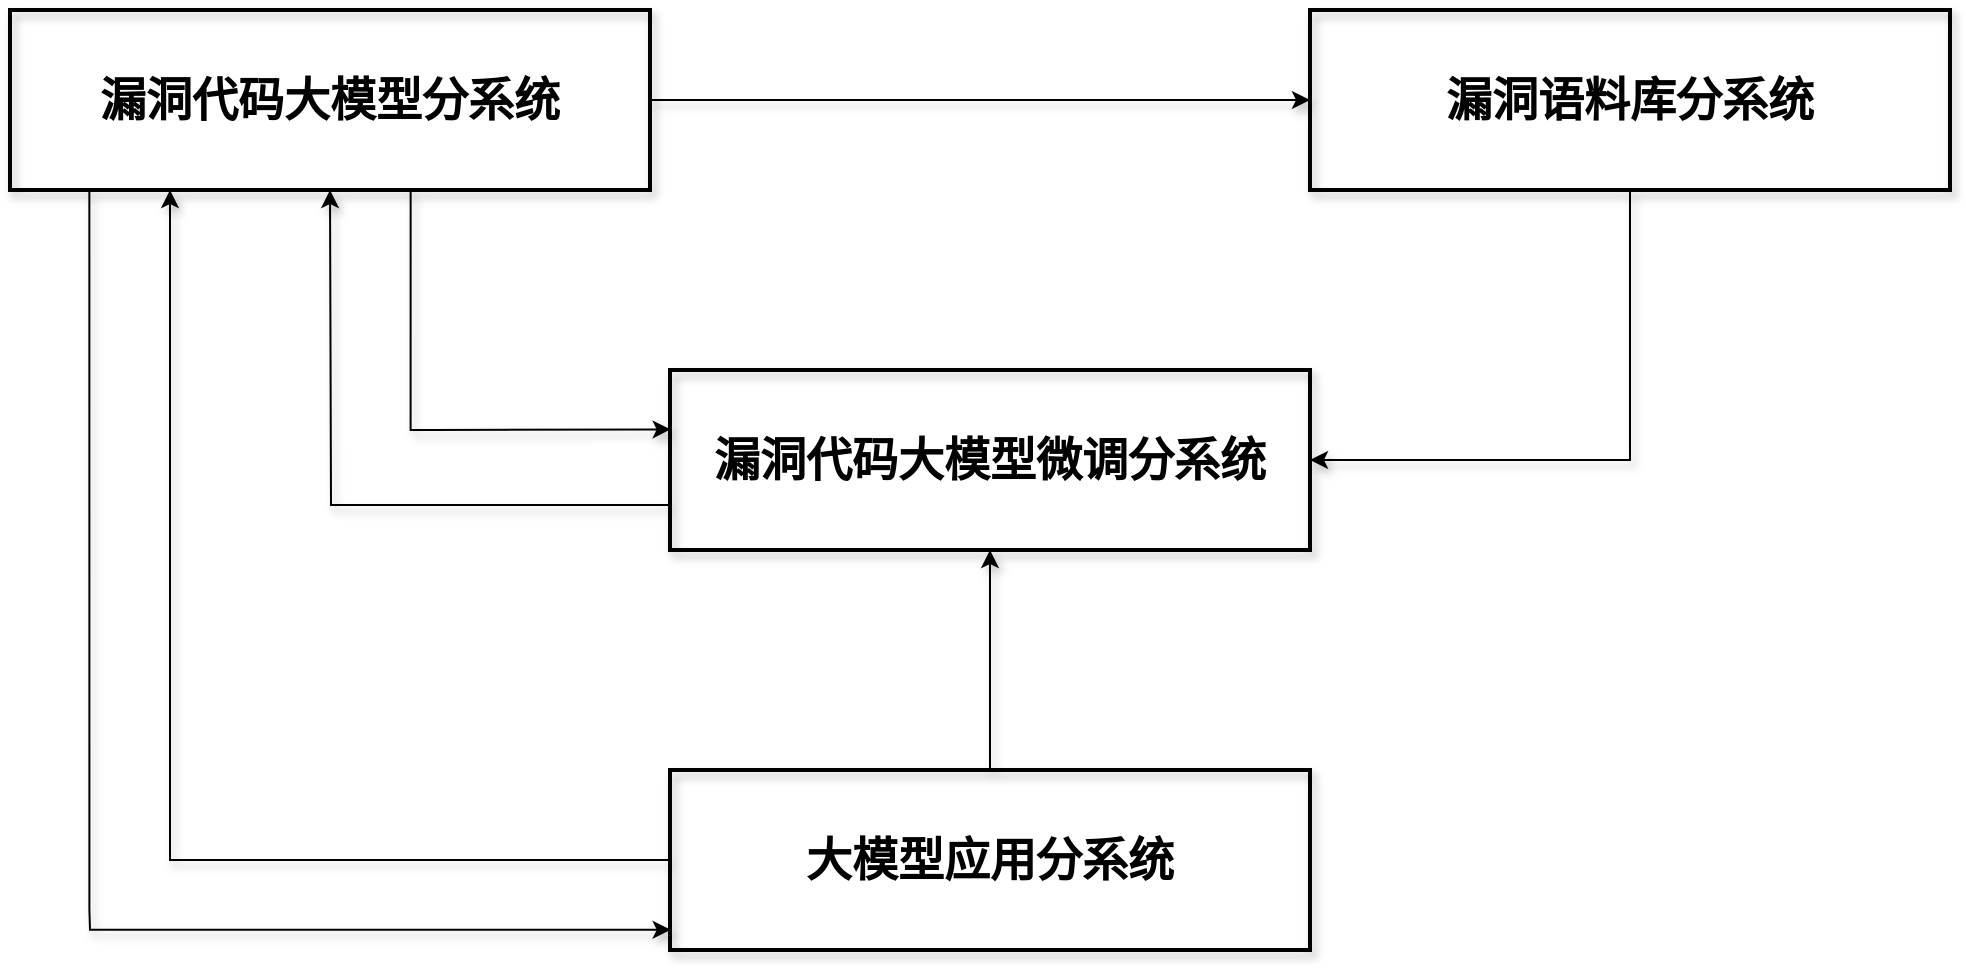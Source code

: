 <mxfile version="24.3.1" type="github">
  <diagram name="第 1 页" id="zFuOqGqEBwxnhchcg1k2">
    <mxGraphModel dx="1378" dy="992" grid="1" gridSize="10" guides="1" tooltips="1" connect="1" arrows="1" fold="1" page="1" pageScale="1" pageWidth="827" pageHeight="1169" math="0" shadow="0">
      <root>
        <mxCell id="0" />
        <mxCell id="1" parent="0" />
        <mxCell id="IkZd6Ox4Oat5EpxuOg7n-5" style="edgeStyle=orthogonalEdgeStyle;rounded=0;orthogonalLoop=1;jettySize=auto;html=1;entryX=0;entryY=0.5;entryDx=0;entryDy=0;shadow=1;" edge="1" parent="1" source="IkZd6Ox4Oat5EpxuOg7n-1" target="IkZd6Ox4Oat5EpxuOg7n-3">
          <mxGeometry relative="1" as="geometry" />
        </mxCell>
        <mxCell id="IkZd6Ox4Oat5EpxuOg7n-7" style="edgeStyle=orthogonalEdgeStyle;rounded=0;orthogonalLoop=1;jettySize=auto;html=1;exitX=0.626;exitY=0.997;exitDx=0;exitDy=0;entryX=0.001;entryY=0.33;entryDx=0;entryDy=0;entryPerimeter=0;exitPerimeter=0;shadow=1;" edge="1" parent="1" source="IkZd6Ox4Oat5EpxuOg7n-1" target="IkZd6Ox4Oat5EpxuOg7n-2">
          <mxGeometry relative="1" as="geometry">
            <mxPoint x="410" y="250" as="targetPoint" />
            <Array as="points">
              <mxPoint x="310" y="240" />
              <mxPoint x="320" y="240" />
            </Array>
          </mxGeometry>
        </mxCell>
        <mxCell id="IkZd6Ox4Oat5EpxuOg7n-13" style="edgeStyle=orthogonalEdgeStyle;rounded=0;orthogonalLoop=1;jettySize=auto;html=1;entryX=0.001;entryY=0.888;entryDx=0;entryDy=0;entryPerimeter=0;exitX=0.124;exitY=1.006;exitDx=0;exitDy=0;exitPerimeter=0;shadow=1;" edge="1" parent="1" source="IkZd6Ox4Oat5EpxuOg7n-1" target="IkZd6Ox4Oat5EpxuOg7n-4">
          <mxGeometry relative="1" as="geometry">
            <mxPoint x="158.72" y="110" as="sourcePoint" />
            <mxPoint x="440" y="467.77" as="targetPoint" />
            <Array as="points">
              <mxPoint x="150" y="480" />
              <mxPoint x="150" y="490" />
            </Array>
          </mxGeometry>
        </mxCell>
        <mxCell id="IkZd6Ox4Oat5EpxuOg7n-1" value="漏洞代码大模型分系统" style="rounded=0;whiteSpace=wrap;html=1;strokeWidth=2;gradientColor=default;fillColor=none;shadow=1;fontSize=23;fontFamily=宋体;fontStyle=1" vertex="1" parent="1">
          <mxGeometry x="110" y="30" width="320" height="90" as="geometry" />
        </mxCell>
        <mxCell id="IkZd6Ox4Oat5EpxuOg7n-10" style="edgeStyle=orthogonalEdgeStyle;rounded=0;orthogonalLoop=1;jettySize=auto;html=1;exitX=0;exitY=0.75;exitDx=0;exitDy=0;shadow=1;" edge="1" parent="1" source="IkZd6Ox4Oat5EpxuOg7n-2">
          <mxGeometry relative="1" as="geometry">
            <mxPoint x="270" y="120" as="targetPoint" />
          </mxGeometry>
        </mxCell>
        <mxCell id="IkZd6Ox4Oat5EpxuOg7n-2" value="漏洞代码大模型微调分系统" style="rounded=0;whiteSpace=wrap;html=1;strokeWidth=2;gradientColor=default;fillColor=none;shadow=1;fontSize=23;fontFamily=宋体;fontStyle=1" vertex="1" parent="1">
          <mxGeometry x="440" y="210" width="320" height="90" as="geometry" />
        </mxCell>
        <mxCell id="IkZd6Ox4Oat5EpxuOg7n-6" style="edgeStyle=orthogonalEdgeStyle;rounded=0;orthogonalLoop=1;jettySize=auto;html=1;entryX=1;entryY=0.5;entryDx=0;entryDy=0;shadow=1;" edge="1" parent="1" source="IkZd6Ox4Oat5EpxuOg7n-3" target="IkZd6Ox4Oat5EpxuOg7n-2">
          <mxGeometry relative="1" as="geometry" />
        </mxCell>
        <mxCell id="IkZd6Ox4Oat5EpxuOg7n-3" value="漏洞语料库分系统" style="rounded=0;whiteSpace=wrap;html=1;strokeWidth=2;gradientColor=default;fillColor=none;shadow=1;fontSize=23;fontFamily=宋体;fontStyle=1" vertex="1" parent="1">
          <mxGeometry x="760" y="30" width="320" height="90" as="geometry" />
        </mxCell>
        <mxCell id="IkZd6Ox4Oat5EpxuOg7n-11" style="edgeStyle=orthogonalEdgeStyle;rounded=0;orthogonalLoop=1;jettySize=auto;html=1;entryX=0.5;entryY=1;entryDx=0;entryDy=0;shadow=1;" edge="1" parent="1" source="IkZd6Ox4Oat5EpxuOg7n-4" target="IkZd6Ox4Oat5EpxuOg7n-2">
          <mxGeometry relative="1" as="geometry" />
        </mxCell>
        <mxCell id="IkZd6Ox4Oat5EpxuOg7n-12" style="edgeStyle=orthogonalEdgeStyle;rounded=0;orthogonalLoop=1;jettySize=auto;html=1;entryX=0.25;entryY=1;entryDx=0;entryDy=0;shadow=1;" edge="1" parent="1" source="IkZd6Ox4Oat5EpxuOg7n-4" target="IkZd6Ox4Oat5EpxuOg7n-1">
          <mxGeometry relative="1" as="geometry" />
        </mxCell>
        <mxCell id="IkZd6Ox4Oat5EpxuOg7n-4" value="大模型应用分系统" style="rounded=0;whiteSpace=wrap;html=1;strokeWidth=2;gradientColor=default;fillColor=none;shadow=1;fontSize=23;fontFamily=宋体;fontStyle=1" vertex="1" parent="1">
          <mxGeometry x="440" y="410" width="320" height="90" as="geometry" />
        </mxCell>
      </root>
    </mxGraphModel>
  </diagram>
</mxfile>
